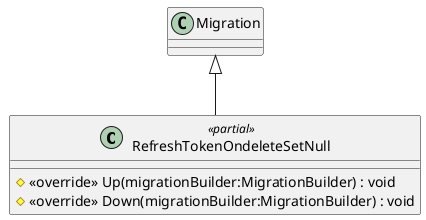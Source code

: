 @startuml
class RefreshTokenOndeleteSetNull <<partial>> {
    # <<override>> Up(migrationBuilder:MigrationBuilder) : void
    # <<override>> Down(migrationBuilder:MigrationBuilder) : void
}
Migration <|-- RefreshTokenOndeleteSetNull
@enduml
